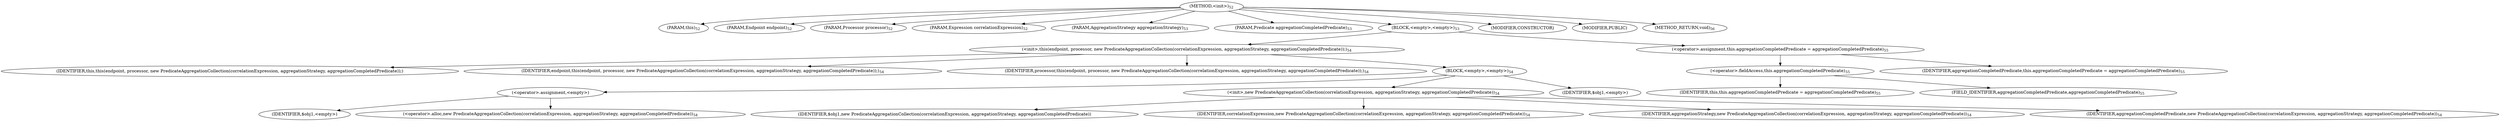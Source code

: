 digraph "&lt;init&gt;" {  
"41" [label = <(METHOD,&lt;init&gt;)<SUB>52</SUB>> ]
"6" [label = <(PARAM,this)<SUB>52</SUB>> ]
"42" [label = <(PARAM,Endpoint endpoint)<SUB>52</SUB>> ]
"43" [label = <(PARAM,Processor processor)<SUB>52</SUB>> ]
"44" [label = <(PARAM,Expression correlationExpression)<SUB>52</SUB>> ]
"45" [label = <(PARAM,AggregationStrategy aggregationStrategy)<SUB>53</SUB>> ]
"46" [label = <(PARAM,Predicate aggregationCompletedPredicate)<SUB>53</SUB>> ]
"47" [label = <(BLOCK,&lt;empty&gt;,&lt;empty&gt;)<SUB>53</SUB>> ]
"48" [label = <(&lt;init&gt;,this(endpoint, processor, new PredicateAggregationCollection(correlationExpression, aggregationStrategy, aggregationCompletedPredicate));)<SUB>54</SUB>> ]
"5" [label = <(IDENTIFIER,this,this(endpoint, processor, new PredicateAggregationCollection(correlationExpression, aggregationStrategy, aggregationCompletedPredicate));)> ]
"49" [label = <(IDENTIFIER,endpoint,this(endpoint, processor, new PredicateAggregationCollection(correlationExpression, aggregationStrategy, aggregationCompletedPredicate));)<SUB>54</SUB>> ]
"50" [label = <(IDENTIFIER,processor,this(endpoint, processor, new PredicateAggregationCollection(correlationExpression, aggregationStrategy, aggregationCompletedPredicate));)<SUB>54</SUB>> ]
"51" [label = <(BLOCK,&lt;empty&gt;,&lt;empty&gt;)<SUB>54</SUB>> ]
"52" [label = <(&lt;operator&gt;.assignment,&lt;empty&gt;)> ]
"53" [label = <(IDENTIFIER,$obj1,&lt;empty&gt;)> ]
"54" [label = <(&lt;operator&gt;.alloc,new PredicateAggregationCollection(correlationExpression, aggregationStrategy, aggregationCompletedPredicate))<SUB>54</SUB>> ]
"55" [label = <(&lt;init&gt;,new PredicateAggregationCollection(correlationExpression, aggregationStrategy, aggregationCompletedPredicate))<SUB>54</SUB>> ]
"56" [label = <(IDENTIFIER,$obj1,new PredicateAggregationCollection(correlationExpression, aggregationStrategy, aggregationCompletedPredicate))> ]
"57" [label = <(IDENTIFIER,correlationExpression,new PredicateAggregationCollection(correlationExpression, aggregationStrategy, aggregationCompletedPredicate))<SUB>54</SUB>> ]
"58" [label = <(IDENTIFIER,aggregationStrategy,new PredicateAggregationCollection(correlationExpression, aggregationStrategy, aggregationCompletedPredicate))<SUB>54</SUB>> ]
"59" [label = <(IDENTIFIER,aggregationCompletedPredicate,new PredicateAggregationCollection(correlationExpression, aggregationStrategy, aggregationCompletedPredicate))<SUB>54</SUB>> ]
"60" [label = <(IDENTIFIER,$obj1,&lt;empty&gt;)> ]
"61" [label = <(&lt;operator&gt;.assignment,this.aggregationCompletedPredicate = aggregationCompletedPredicate)<SUB>55</SUB>> ]
"62" [label = <(&lt;operator&gt;.fieldAccess,this.aggregationCompletedPredicate)<SUB>55</SUB>> ]
"7" [label = <(IDENTIFIER,this,this.aggregationCompletedPredicate = aggregationCompletedPredicate)<SUB>55</SUB>> ]
"63" [label = <(FIELD_IDENTIFIER,aggregationCompletedPredicate,aggregationCompletedPredicate)<SUB>55</SUB>> ]
"64" [label = <(IDENTIFIER,aggregationCompletedPredicate,this.aggregationCompletedPredicate = aggregationCompletedPredicate)<SUB>55</SUB>> ]
"65" [label = <(MODIFIER,CONSTRUCTOR)> ]
"66" [label = <(MODIFIER,PUBLIC)> ]
"67" [label = <(METHOD_RETURN,void)<SUB>56</SUB>> ]
  "41" -> "6" 
  "41" -> "42" 
  "41" -> "43" 
  "41" -> "44" 
  "41" -> "45" 
  "41" -> "46" 
  "41" -> "47" 
  "41" -> "65" 
  "41" -> "66" 
  "41" -> "67" 
  "47" -> "48" 
  "47" -> "61" 
  "48" -> "5" 
  "48" -> "49" 
  "48" -> "50" 
  "48" -> "51" 
  "51" -> "52" 
  "51" -> "55" 
  "51" -> "60" 
  "52" -> "53" 
  "52" -> "54" 
  "55" -> "56" 
  "55" -> "57" 
  "55" -> "58" 
  "55" -> "59" 
  "61" -> "62" 
  "61" -> "64" 
  "62" -> "7" 
  "62" -> "63" 
}
